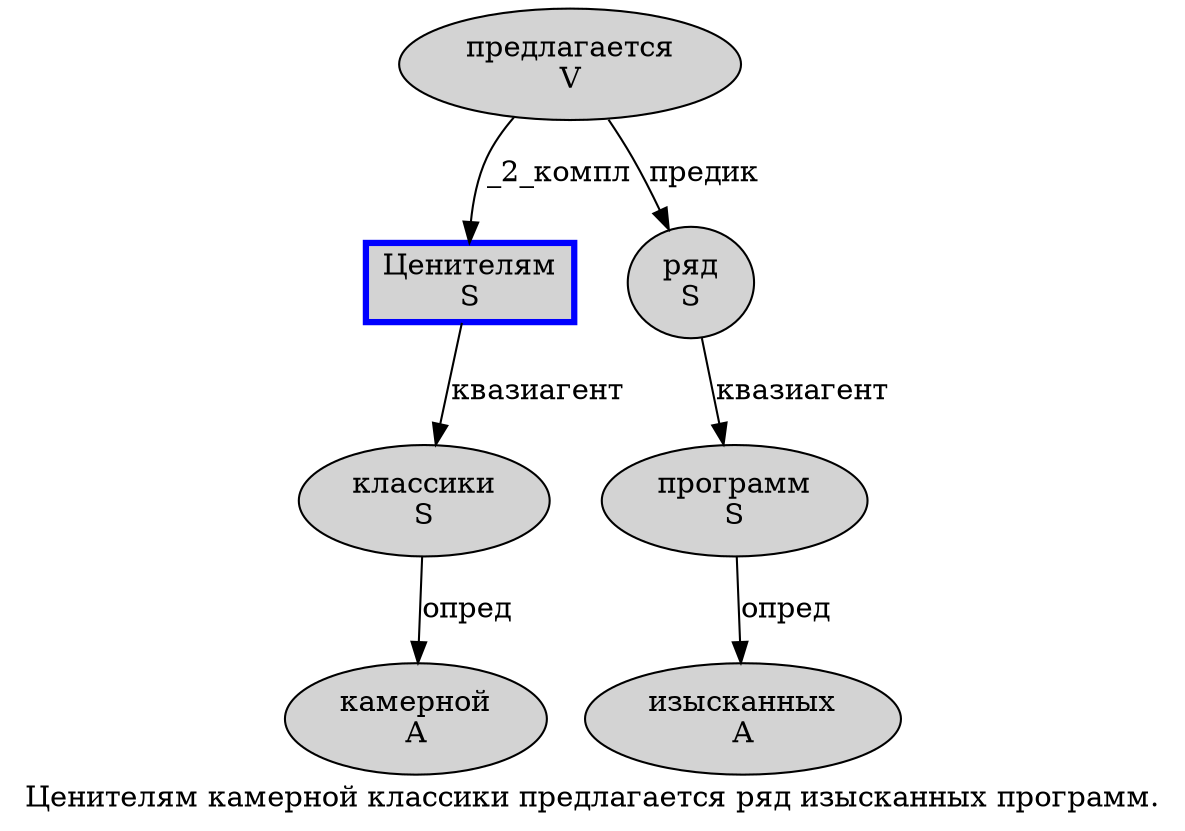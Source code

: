 digraph SENTENCE_954 {
	graph [label="Ценителям камерной классики предлагается ряд изысканных программ."]
	node [style=filled]
		0 [label="Ценителям
S" color=blue fillcolor=lightgray penwidth=3 shape=box]
		1 [label="камерной
A" color="" fillcolor=lightgray penwidth=1 shape=ellipse]
		2 [label="классики
S" color="" fillcolor=lightgray penwidth=1 shape=ellipse]
		3 [label="предлагается
V" color="" fillcolor=lightgray penwidth=1 shape=ellipse]
		4 [label="ряд
S" color="" fillcolor=lightgray penwidth=1 shape=ellipse]
		5 [label="изысканных
A" color="" fillcolor=lightgray penwidth=1 shape=ellipse]
		6 [label="программ
S" color="" fillcolor=lightgray penwidth=1 shape=ellipse]
			6 -> 5 [label="опред"]
			4 -> 6 [label="квазиагент"]
			2 -> 1 [label="опред"]
			3 -> 0 [label="_2_компл"]
			3 -> 4 [label="предик"]
			0 -> 2 [label="квазиагент"]
}